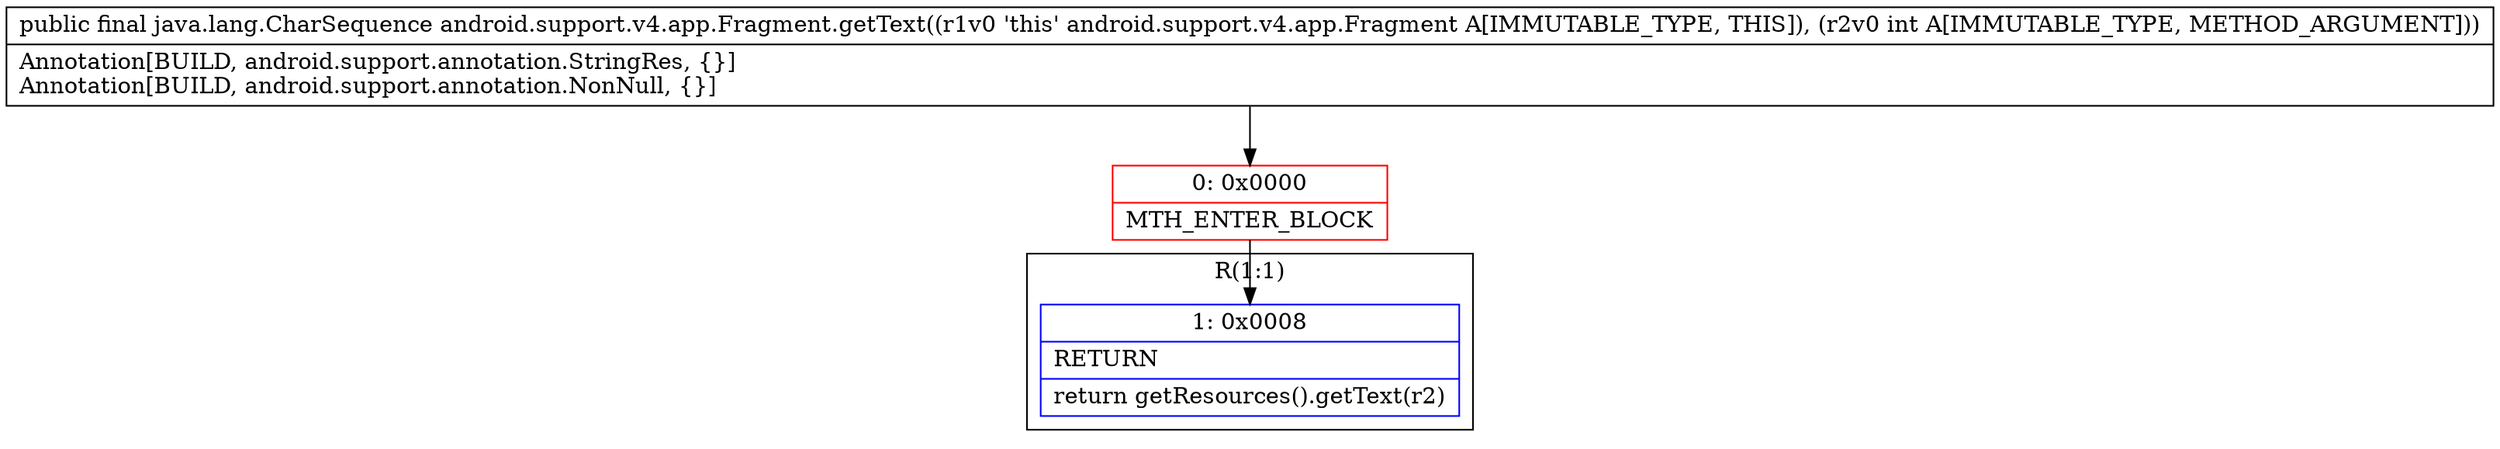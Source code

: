 digraph "CFG forandroid.support.v4.app.Fragment.getText(I)Ljava\/lang\/CharSequence;" {
subgraph cluster_Region_408288378 {
label = "R(1:1)";
node [shape=record,color=blue];
Node_1 [shape=record,label="{1\:\ 0x0008|RETURN\l|return getResources().getText(r2)\l}"];
}
Node_0 [shape=record,color=red,label="{0\:\ 0x0000|MTH_ENTER_BLOCK\l}"];
MethodNode[shape=record,label="{public final java.lang.CharSequence android.support.v4.app.Fragment.getText((r1v0 'this' android.support.v4.app.Fragment A[IMMUTABLE_TYPE, THIS]), (r2v0 int A[IMMUTABLE_TYPE, METHOD_ARGUMENT]))  | Annotation[BUILD, android.support.annotation.StringRes, \{\}]\lAnnotation[BUILD, android.support.annotation.NonNull, \{\}]\l}"];
MethodNode -> Node_0;
Node_0 -> Node_1;
}

